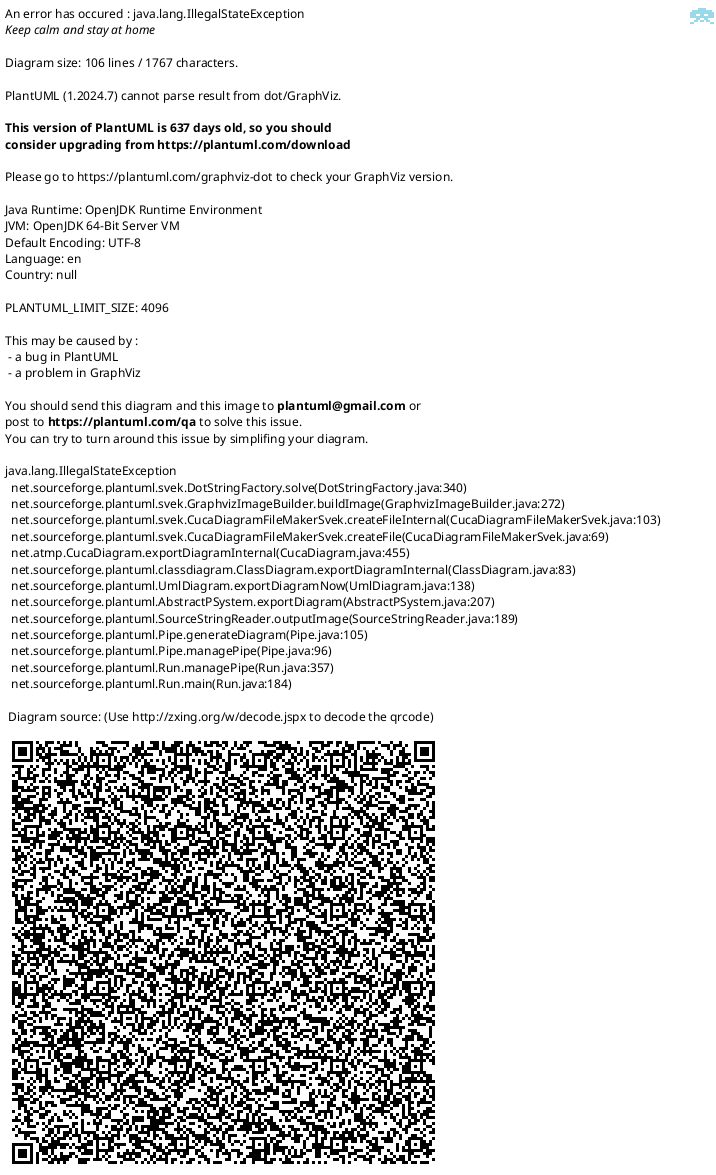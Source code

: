 @startuml
hide circle
skinparam Linetype ortho
skinparam Ranksep 60
skinparam Nodesep 100

entity User {
    * id: <<uuid>>
    ---
    * userName: string
    * email: string
    * createdAt: timestamp
    * hashedPassword: string
    * salt: string
    deletedAt: timestamp
}

entity Course{
    * id: <<uuid>>
    ---
    * teacher: <<FK>>
    * faculty: <<FK>>
    * description: string
    * name: string
    deletedAt: timestamp
}

entity SeminarGroup {
    * id: <<uuid>>
    ---
    * teacher: <<FK>>
    * course: <<FK>>
    * registrationStart: timestamp
    * registrationEnd: timestamp
    * capacity: int
    deletedAt: timestamp
}

entity Semester {
    * id: <<uuid>>
    ---
    * year: int
    * season: enum
    * semesterStart: timestamp
    * semesterEnd: timestamp
    deletedAt: timestamp
}

entity Faculty {
    * id: <<uuid>>
    ---
    * name: string
    deletedAt: timestamp
}

entity CourseSemester {
    * id: <<uuid>>
    ---
    * course: <<FK>>
    * semester: <<FK>>
    * registrationStart: timestamp
    * registrationEnd: timestamp
    * capacity: int
    deletedAt: timestamp
}

entity CourseStudent {
    * id: <<uuid>>
    ---
    * course: <<FK>>
    * user: <<FK>>
    deletedAt: timestamp
}

entity GroupStudent {
    * id: <<uuid>>
    ---
    * group: <<FK>>
    * user: <<FK>>
    deletedAt: timestamp
}

Enum SemesterSeasonEnum {
    SPRING
    FALL
}


User ||..o{ GroupStudent: visits
SeminarGroup ||.r.o{ GroupStudent

User ||.u.o{ CourseStudent: visits
CourseSemester ||.r.o{ CourseStudent

Faculty ||.r.o{ Course
CourseSemester||..o{ SeminarGroup


Course ||..o{ CourseSemester
Semester||.r.o{ CourseSemester

User }|.l.o{ Course: teaches
User }|.l.o{ SeminarGroup: teaches

Semester <|-u- SemesterSeasonEnum
@enduml